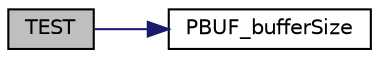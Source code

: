 digraph "TEST"
{
  edge [fontname="Helvetica",fontsize="10",labelfontname="Helvetica",labelfontsize="10"];
  node [fontname="Helvetica",fontsize="10",shape=record];
  rankdir="LR";
  Node72 [label="TEST",height=0.2,width=0.4,color="black", fillcolor="grey75", style="filled", fontcolor="black"];
  Node72 -> Node73 [color="midnightblue",fontsize="10",style="solid",fontname="Helvetica"];
  Node73 [label="PBUF_bufferSize",height=0.2,width=0.4,color="black", fillcolor="white", style="filled",URL="$group__API.html#ga7fb353a7665a3fb53568819efaa00964",tooltip="Return the size of the buffer. "];
}
